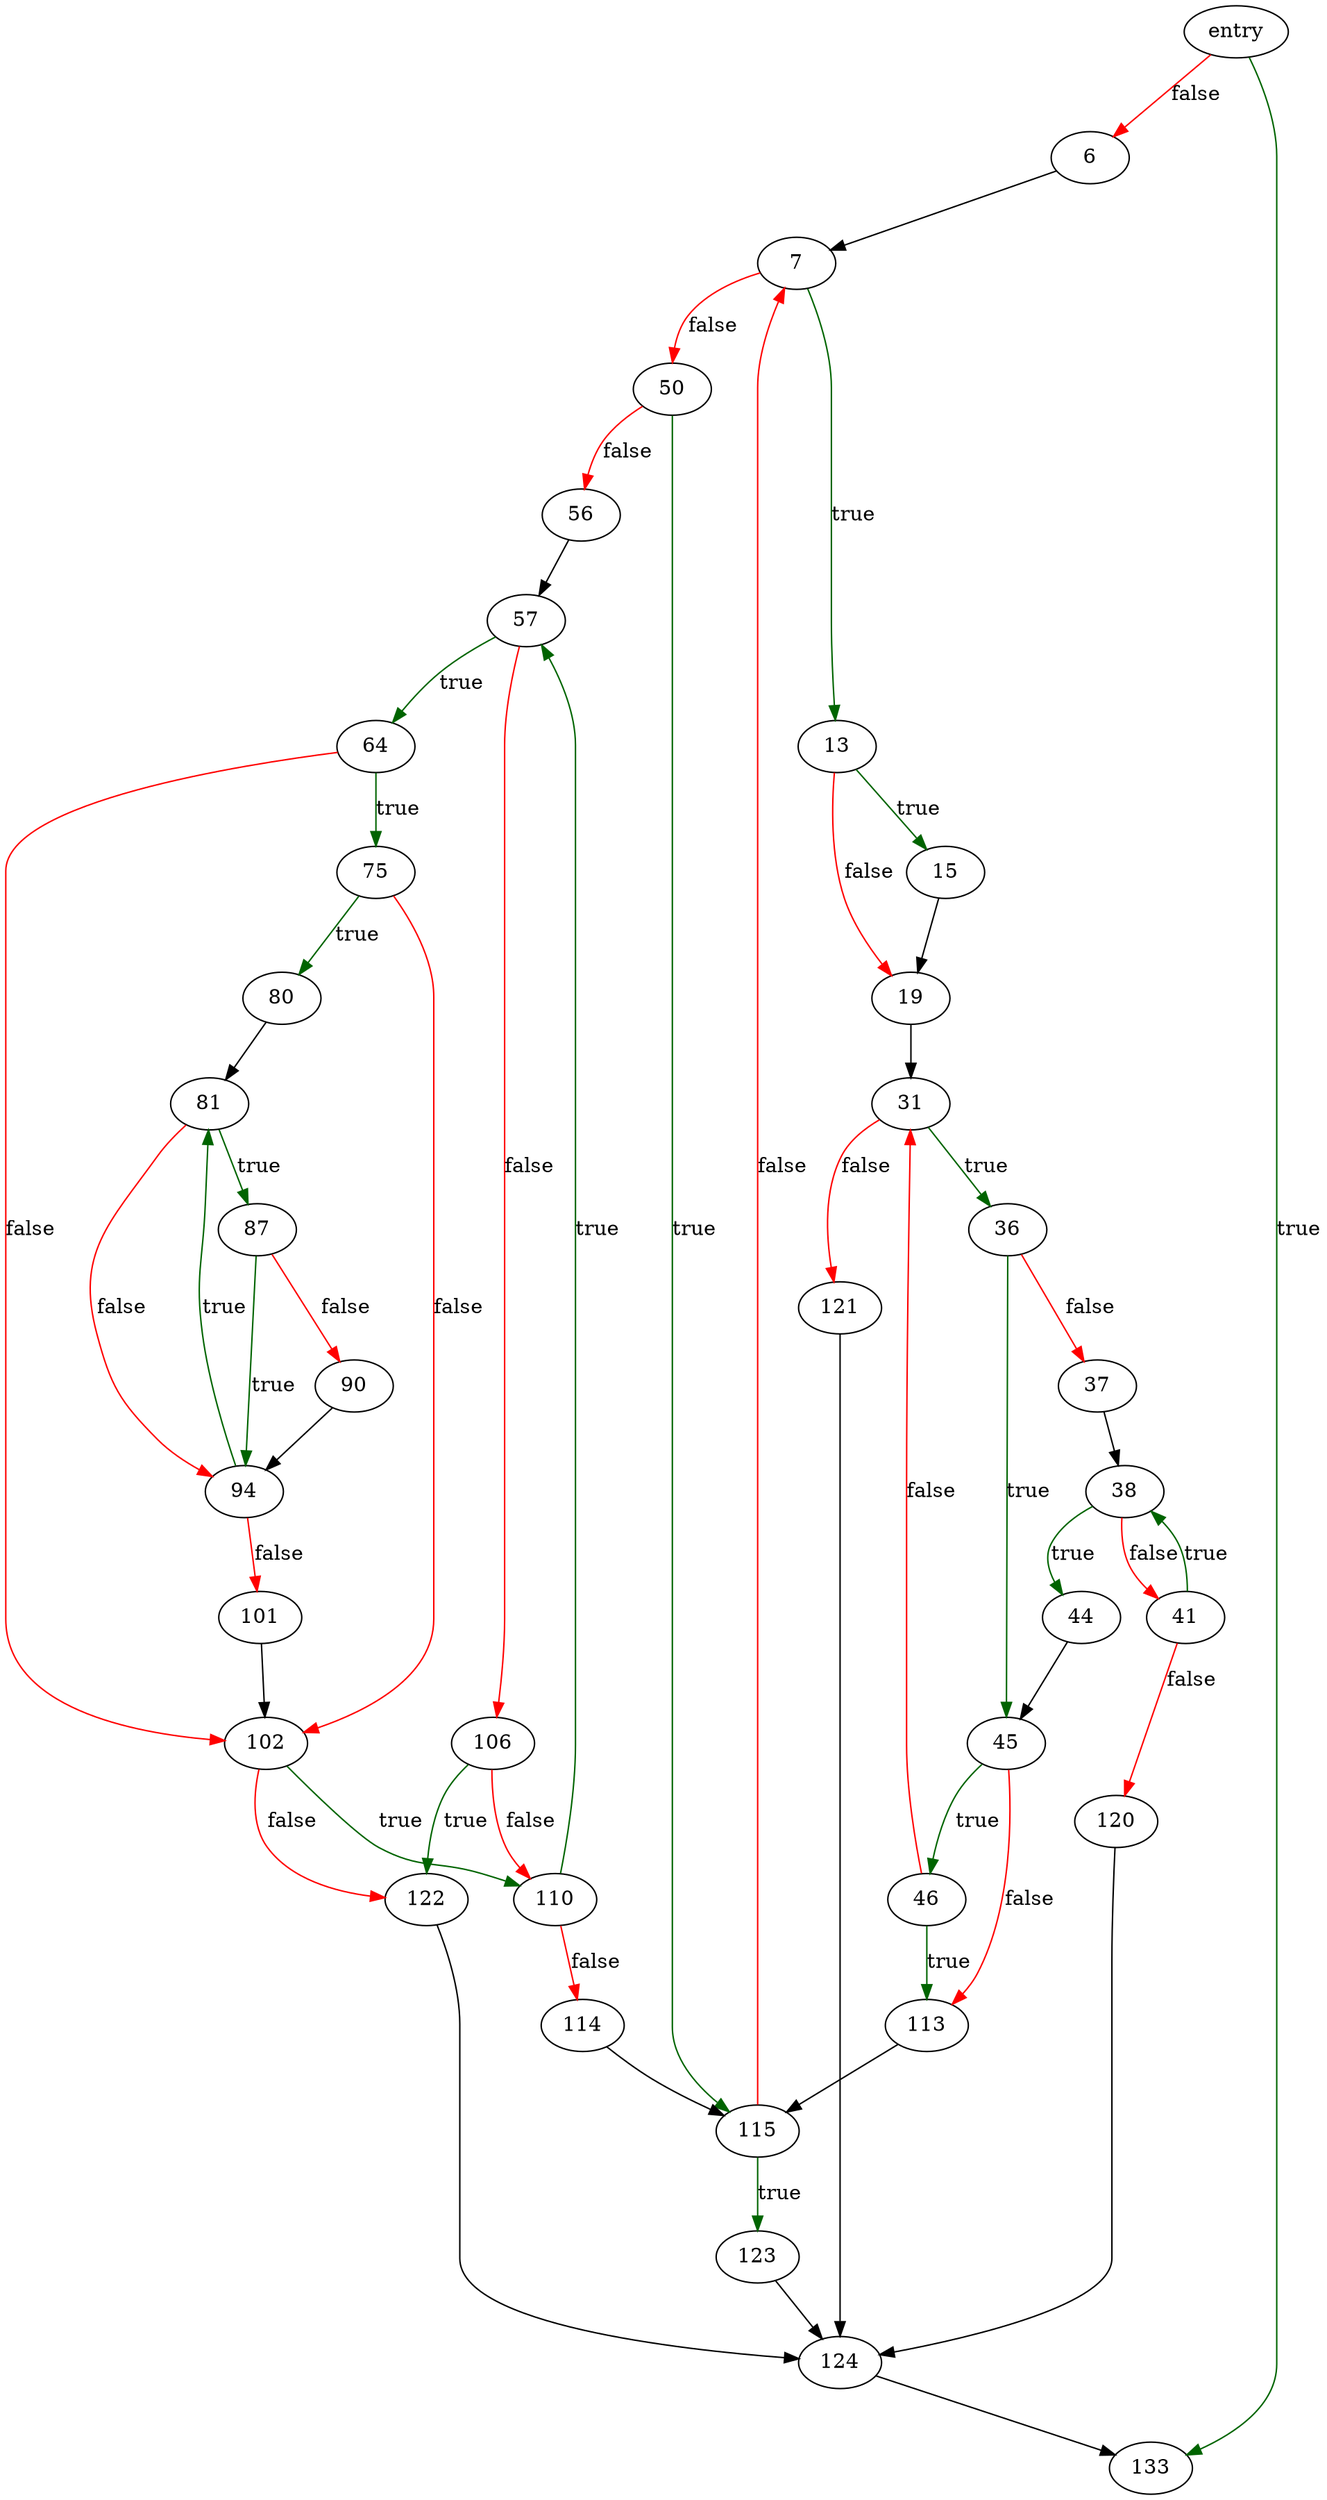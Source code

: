 digraph "excluded_file_name" {
	// Node definitions.
	2 [label=entry];
	6;
	7;
	13;
	15;
	19;
	31;
	36;
	37;
	38;
	41;
	44;
	45;
	46;
	50;
	56;
	57;
	64;
	75;
	80;
	81;
	87;
	90;
	94;
	101;
	102;
	106;
	110;
	113;
	114;
	115;
	120;
	121;
	122;
	123;
	124;
	133;

	// Edge definitions.
	2 -> 6 [
		color=red
		label=false
	];
	2 -> 133 [
		color=darkgreen
		label=true
	];
	6 -> 7;
	7 -> 13 [
		color=darkgreen
		label=true
	];
	7 -> 50 [
		color=red
		label=false
	];
	13 -> 15 [
		color=darkgreen
		label=true
	];
	13 -> 19 [
		color=red
		label=false
	];
	15 -> 19;
	19 -> 31;
	31 -> 36 [
		color=darkgreen
		label=true
	];
	31 -> 121 [
		color=red
		label=false
	];
	36 -> 37 [
		color=red
		label=false
	];
	36 -> 45 [
		color=darkgreen
		label=true
	];
	37 -> 38;
	38 -> 41 [
		color=red
		label=false
	];
	38 -> 44 [
		color=darkgreen
		label=true
	];
	41 -> 38 [
		color=darkgreen
		label=true
	];
	41 -> 120 [
		color=red
		label=false
	];
	44 -> 45;
	45 -> 46 [
		color=darkgreen
		label=true
	];
	45 -> 113 [
		color=red
		label=false
	];
	46 -> 31 [
		color=red
		label=false
	];
	46 -> 113 [
		color=darkgreen
		label=true
	];
	50 -> 56 [
		color=red
		label=false
	];
	50 -> 115 [
		color=darkgreen
		label=true
	];
	56 -> 57;
	57 -> 64 [
		color=darkgreen
		label=true
	];
	57 -> 106 [
		color=red
		label=false
	];
	64 -> 75 [
		color=darkgreen
		label=true
	];
	64 -> 102 [
		color=red
		label=false
	];
	75 -> 80 [
		color=darkgreen
		label=true
	];
	75 -> 102 [
		color=red
		label=false
	];
	80 -> 81;
	81 -> 87 [
		color=darkgreen
		label=true
	];
	81 -> 94 [
		color=red
		label=false
	];
	87 -> 90 [
		color=red
		label=false
	];
	87 -> 94 [
		color=darkgreen
		label=true
	];
	90 -> 94;
	94 -> 81 [
		color=darkgreen
		label=true
	];
	94 -> 101 [
		color=red
		label=false
	];
	101 -> 102;
	102 -> 110 [
		color=darkgreen
		label=true
	];
	102 -> 122 [
		color=red
		label=false
	];
	106 -> 110 [
		color=red
		label=false
	];
	106 -> 122 [
		color=darkgreen
		label=true
	];
	110 -> 57 [
		color=darkgreen
		label=true
	];
	110 -> 114 [
		color=red
		label=false
	];
	113 -> 115;
	114 -> 115;
	115 -> 7 [
		color=red
		label=false
	];
	115 -> 123 [
		color=darkgreen
		label=true
	];
	120 -> 124;
	121 -> 124;
	122 -> 124;
	123 -> 124;
	124 -> 133;
}